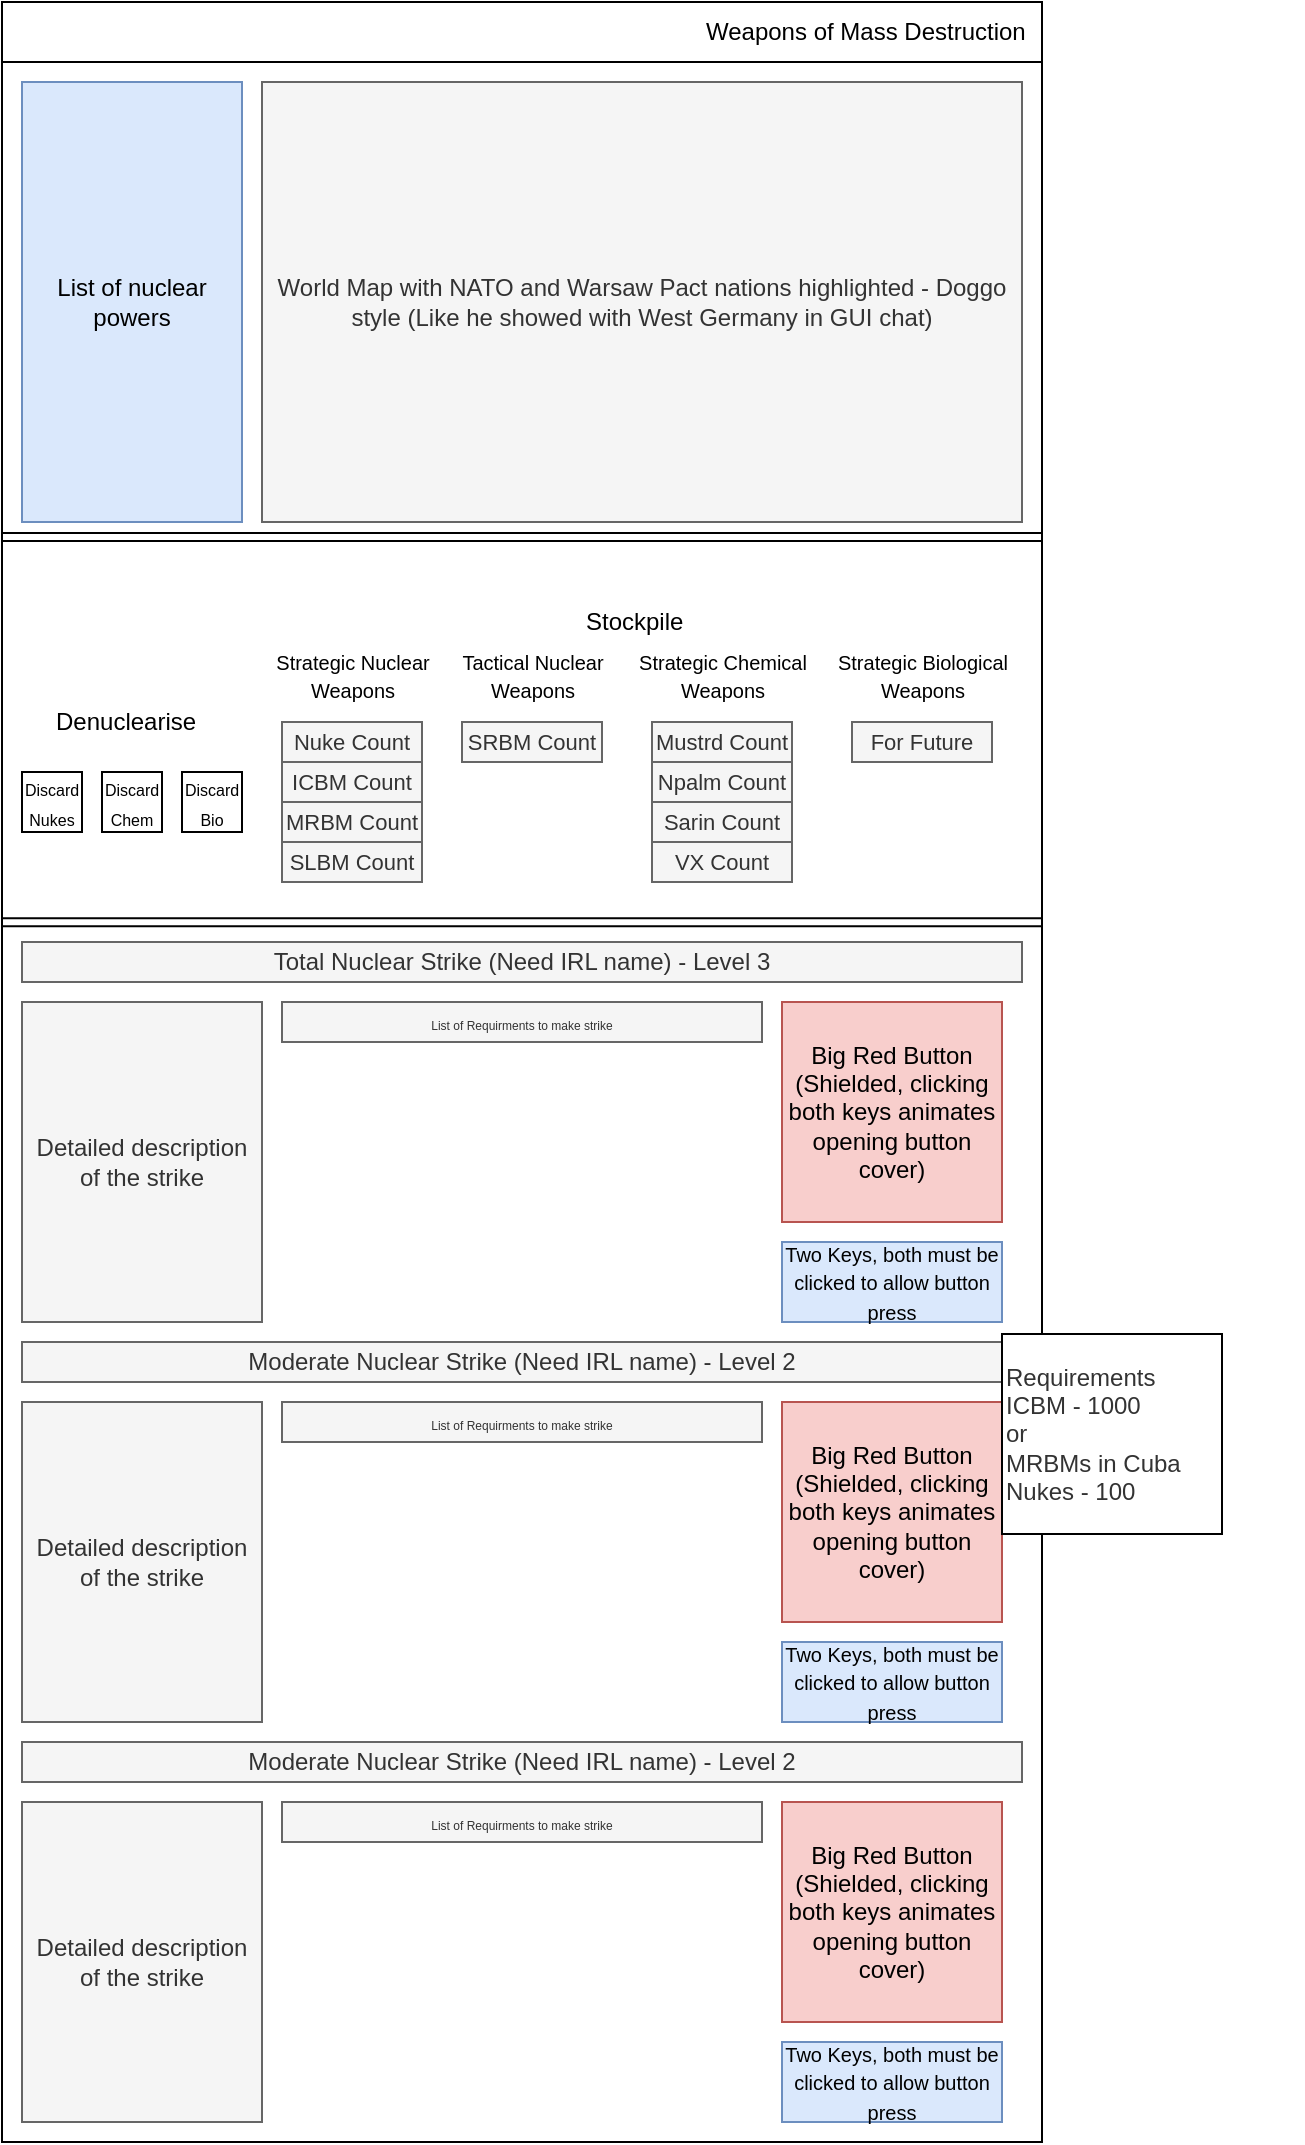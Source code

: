 <mxfile version="10.9.5" type="device"><diagram id="F1oRkm6BiKVAO_J--TlE" name="Page-1"><mxGraphModel dx="1401" dy="564" grid="1" gridSize="10" guides="1" tooltips="1" connect="1" arrows="1" fold="1" page="1" pageScale="1" pageWidth="827" pageHeight="1169" math="0" shadow="0"><root><mxCell id="0"/><mxCell id="1" parent="0"/><mxCell id="HiSeu0GM4SqEg35PEY9b-1" value="" style="rounded=0;whiteSpace=wrap;html=1;" vertex="1" parent="1"><mxGeometry width="520" height="1070" as="geometry"/></mxCell><mxCell id="HiSeu0GM4SqEg35PEY9b-2" value="World Map with NATO and Warsaw Pact nations highlighted - Doggo style (Like he showed with West Germany in GUI chat)" style="rounded=0;whiteSpace=wrap;html=1;fillColor=#f5f5f5;strokeColor=#666666;fontColor=#333333;" vertex="1" parent="1"><mxGeometry x="130" y="40" width="380" height="220" as="geometry"/></mxCell><mxCell id="HiSeu0GM4SqEg35PEY9b-3" value="&lt;font color=&quot;#000000&quot;&gt;List of nuclear powers&lt;/font&gt;" style="rounded=0;whiteSpace=wrap;html=1;fillColor=#dae8fc;strokeColor=#6c8ebf;" vertex="1" parent="1"><mxGeometry x="10" y="40" width="110" height="220" as="geometry"/></mxCell><mxCell id="HiSeu0GM4SqEg35PEY9b-5" value="" style="rounded=0;whiteSpace=wrap;html=1;" vertex="1" parent="1"><mxGeometry width="520" height="30" as="geometry"/></mxCell><mxCell id="HiSeu0GM4SqEg35PEY9b-6" value="Weapons of Mass Destruction" style="text;html=1;resizable=0;points=[];autosize=1;align=left;verticalAlign=top;spacingTop=-4;" vertex="1" parent="1"><mxGeometry x="350" y="5" width="180" height="20" as="geometry"/></mxCell><mxCell id="HiSeu0GM4SqEg35PEY9b-13" value="" style="shape=link;html=1;exitX=0;exitY=0.25;exitDx=0;exitDy=0;entryX=1;entryY=0.25;entryDx=0;entryDy=0;" edge="1" parent="1" source="HiSeu0GM4SqEg35PEY9b-1" target="HiSeu0GM4SqEg35PEY9b-1"><mxGeometry width="50" height="50" relative="1" as="geometry"><mxPoint x="40" y="350" as="sourcePoint"/><mxPoint x="90" y="300" as="targetPoint"/></mxGeometry></mxCell><mxCell id="HiSeu0GM4SqEg35PEY9b-15" value="Stockpile" style="text;html=1;resizable=0;points=[];autosize=1;align=left;verticalAlign=top;spacingTop=-4;" vertex="1" parent="1"><mxGeometry x="290" y="300" width="60" height="20" as="geometry"/></mxCell><mxCell id="HiSeu0GM4SqEg35PEY9b-18" value="&lt;font style=&quot;font-size: 10px&quot;&gt;Strategic Nuclear&lt;br&gt;Weapons&lt;/font&gt;" style="text;html=1;resizable=0;points=[];autosize=1;align=center;verticalAlign=top;spacingTop=-4;" vertex="1" parent="1"><mxGeometry x="130" y="320" width="90" height="30" as="geometry"/></mxCell><mxCell id="HiSeu0GM4SqEg35PEY9b-19" value="&lt;font style=&quot;font-size: 10px&quot;&gt;Tactical Nuclear&lt;br&gt;Weapons&lt;/font&gt;" style="text;html=1;resizable=0;points=[];autosize=1;align=center;verticalAlign=top;spacingTop=-4;" vertex="1" parent="1"><mxGeometry x="220" y="320" width="90" height="30" as="geometry"/></mxCell><mxCell id="HiSeu0GM4SqEg35PEY9b-20" value="&lt;font style=&quot;font-size: 10px&quot;&gt;Strategic Chemical&lt;br&gt;Weapons&lt;/font&gt;" style="text;html=1;resizable=0;points=[];autosize=1;align=center;verticalAlign=top;spacingTop=-4;" vertex="1" parent="1"><mxGeometry x="310" y="320" width="100" height="30" as="geometry"/></mxCell><mxCell id="HiSeu0GM4SqEg35PEY9b-21" value="&lt;font style=&quot;font-size: 10px&quot;&gt;Strategic Biological&lt;br&gt;Weapons&lt;/font&gt;" style="text;html=1;resizable=0;points=[];autosize=1;align=center;verticalAlign=top;spacingTop=-4;" vertex="1" parent="1"><mxGeometry x="410" y="320" width="100" height="30" as="geometry"/></mxCell><mxCell id="HiSeu0GM4SqEg35PEY9b-22" value="&lt;font style=&quot;font-size: 11px&quot;&gt;Nuke Count&lt;/font&gt;" style="rounded=0;whiteSpace=wrap;html=1;fillColor=#f5f5f5;strokeColor=#666666;fontColor=#333333;" vertex="1" parent="1"><mxGeometry x="140" y="360" width="70" height="20" as="geometry"/></mxCell><mxCell id="HiSeu0GM4SqEg35PEY9b-23" value="&lt;font style=&quot;font-size: 11px&quot;&gt;ICBM Count&lt;/font&gt;" style="rounded=0;whiteSpace=wrap;html=1;fillColor=#f5f5f5;strokeColor=#666666;fontColor=#333333;" vertex="1" parent="1"><mxGeometry x="140" y="380" width="70" height="20" as="geometry"/></mxCell><mxCell id="HiSeu0GM4SqEg35PEY9b-24" value="&lt;font style=&quot;font-size: 11px&quot;&gt;MRBM Count&lt;/font&gt;" style="rounded=0;whiteSpace=wrap;html=1;fillColor=#f5f5f5;strokeColor=#666666;fontColor=#333333;" vertex="1" parent="1"><mxGeometry x="140" y="400" width="70" height="20" as="geometry"/></mxCell><mxCell id="HiSeu0GM4SqEg35PEY9b-25" value="&lt;font style=&quot;font-size: 11px&quot;&gt;SLBM Count&lt;/font&gt;" style="rounded=0;whiteSpace=wrap;html=1;fillColor=#f5f5f5;strokeColor=#666666;fontColor=#333333;" vertex="1" parent="1"><mxGeometry x="140" y="420" width="70" height="20" as="geometry"/></mxCell><mxCell id="HiSeu0GM4SqEg35PEY9b-26" value="&lt;font style=&quot;font-size: 11px&quot;&gt;SRBM Count&lt;/font&gt;" style="rounded=0;whiteSpace=wrap;html=1;fillColor=#f5f5f5;strokeColor=#666666;fontColor=#333333;" vertex="1" parent="1"><mxGeometry x="230" y="360" width="70" height="20" as="geometry"/></mxCell><mxCell id="HiSeu0GM4SqEg35PEY9b-27" value="&lt;font style=&quot;font-size: 11px&quot;&gt;Mustrd Count&lt;/font&gt;" style="rounded=0;whiteSpace=wrap;html=1;fillColor=#f5f5f5;strokeColor=#666666;fontColor=#333333;" vertex="1" parent="1"><mxGeometry x="325" y="360" width="70" height="20" as="geometry"/></mxCell><mxCell id="HiSeu0GM4SqEg35PEY9b-28" value="&lt;font style=&quot;font-size: 11px&quot;&gt;Npalm Count&lt;/font&gt;" style="rounded=0;whiteSpace=wrap;html=1;fillColor=#f5f5f5;strokeColor=#666666;fontColor=#333333;" vertex="1" parent="1"><mxGeometry x="325" y="380" width="70" height="20" as="geometry"/></mxCell><mxCell id="HiSeu0GM4SqEg35PEY9b-29" value="&lt;font style=&quot;font-size: 11px&quot;&gt;Sarin Count&lt;/font&gt;" style="rounded=0;whiteSpace=wrap;html=1;fillColor=#f5f5f5;strokeColor=#666666;fontColor=#333333;" vertex="1" parent="1"><mxGeometry x="325" y="400" width="70" height="20" as="geometry"/></mxCell><mxCell id="HiSeu0GM4SqEg35PEY9b-30" value="&lt;font style=&quot;font-size: 11px&quot;&gt;VX Count&lt;/font&gt;" style="rounded=0;whiteSpace=wrap;html=1;fillColor=#f5f5f5;strokeColor=#666666;fontColor=#333333;" vertex="1" parent="1"><mxGeometry x="325" y="420" width="70" height="20" as="geometry"/></mxCell><mxCell id="HiSeu0GM4SqEg35PEY9b-31" value="&lt;font style=&quot;font-size: 11px&quot;&gt;For Future&lt;/font&gt;" style="rounded=0;whiteSpace=wrap;html=1;fillColor=#f5f5f5;strokeColor=#666666;fontColor=#333333;" vertex="1" parent="1"><mxGeometry x="425" y="360" width="70" height="20" as="geometry"/></mxCell><mxCell id="HiSeu0GM4SqEg35PEY9b-38" value="&lt;font style=&quot;font-size: 8px&quot;&gt;Discard Nukes&lt;/font&gt;" style="whiteSpace=wrap;html=1;aspect=fixed;" vertex="1" parent="1"><mxGeometry x="10" y="385" width="30" height="30" as="geometry"/></mxCell><mxCell id="HiSeu0GM4SqEg35PEY9b-39" value="&lt;font style=&quot;font-size: 8px&quot;&gt;Discard Chem&lt;/font&gt;" style="whiteSpace=wrap;html=1;aspect=fixed;" vertex="1" parent="1"><mxGeometry x="50" y="385" width="30" height="30" as="geometry"/></mxCell><mxCell id="HiSeu0GM4SqEg35PEY9b-40" value="&lt;font style=&quot;font-size: 8px&quot;&gt;Discard Bio&lt;/font&gt;" style="whiteSpace=wrap;html=1;aspect=fixed;" vertex="1" parent="1"><mxGeometry x="90" y="385" width="30" height="30" as="geometry"/></mxCell><mxCell id="HiSeu0GM4SqEg35PEY9b-43" value="Denuclearise" style="text;html=1;resizable=0;points=[];autosize=1;align=left;verticalAlign=top;spacingTop=-4;" vertex="1" parent="1"><mxGeometry x="25" y="350" width="90" height="20" as="geometry"/></mxCell><mxCell id="HiSeu0GM4SqEg35PEY9b-45" value="" style="shape=link;html=1;exitX=0;exitY=0.25;exitDx=0;exitDy=0;entryX=1;entryY=0.25;entryDx=0;entryDy=0;" edge="1" parent="1"><mxGeometry width="50" height="50" relative="1" as="geometry"><mxPoint x="-0.047" y="460.116" as="sourcePoint"/><mxPoint x="519.953" y="460.116" as="targetPoint"/></mxGeometry></mxCell><mxCell id="HiSeu0GM4SqEg35PEY9b-50" value="Total Nuclear Strike (Need IRL name) - Level 3" style="rounded=0;whiteSpace=wrap;html=1;fillColor=#f5f5f5;strokeColor=#666666;fontColor=#333333;" vertex="1" parent="1"><mxGeometry x="10" y="470" width="500" height="20" as="geometry"/></mxCell><mxCell id="HiSeu0GM4SqEg35PEY9b-51" value="Moderate Nuclear Strike (Need IRL name) - Level 2" style="rounded=0;whiteSpace=wrap;html=1;fillColor=#f5f5f5;strokeColor=#666666;fontColor=#333333;" vertex="1" parent="1"><mxGeometry x="10" y="670" width="500" height="20" as="geometry"/></mxCell><mxCell id="HiSeu0GM4SqEg35PEY9b-52" value="Moderate Nuclear Strike (Need IRL name) - Level 2" style="rounded=0;whiteSpace=wrap;html=1;fillColor=#f5f5f5;strokeColor=#666666;fontColor=#333333;" vertex="1" parent="1"><mxGeometry x="10" y="870" width="500" height="20" as="geometry"/></mxCell><mxCell id="HiSeu0GM4SqEg35PEY9b-53" value="&lt;font color=&quot;#000000&quot;&gt;Big Red Button&lt;br&gt;(Shielded, clicking both keys animates opening button cover)&lt;br&gt;&lt;/font&gt;" style="whiteSpace=wrap;html=1;aspect=fixed;fillColor=#f8cecc;strokeColor=#b85450;" vertex="1" parent="1"><mxGeometry x="390" y="500" width="110" height="110" as="geometry"/></mxCell><mxCell id="HiSeu0GM4SqEg35PEY9b-54" value="&lt;font color=&quot;#000000&quot; style=&quot;font-size: 10px&quot;&gt;Two Keys, both must be clicked to allow button press&lt;/font&gt;" style="rounded=0;whiteSpace=wrap;html=1;fillColor=#dae8fc;strokeColor=#6c8ebf;" vertex="1" parent="1"><mxGeometry x="390" y="620" width="110" height="40" as="geometry"/></mxCell><mxCell id="HiSeu0GM4SqEg35PEY9b-55" value="Detailed description of the strike" style="rounded=0;whiteSpace=wrap;html=1;fillColor=#f5f5f5;strokeColor=#666666;fontColor=#333333;" vertex="1" parent="1"><mxGeometry x="10" y="500" width="120" height="160" as="geometry"/></mxCell><mxCell id="HiSeu0GM4SqEg35PEY9b-56" value="&lt;font style=&quot;font-size: 6px&quot;&gt;List of Requirments to make strike&lt;/font&gt;" style="rounded=0;whiteSpace=wrap;html=1;fillColor=#f5f5f5;strokeColor=#666666;fontColor=#333333;" vertex="1" parent="1"><mxGeometry x="140" y="500" width="240" height="20" as="geometry"/></mxCell><mxCell id="HiSeu0GM4SqEg35PEY9b-67" value="&lt;ul&gt;&lt;li&gt;1000 ICBM or MRBMs in Cuba&lt;/li&gt;&lt;li&gt;1000 Nukes&lt;/li&gt;&lt;li&gt;25 Missile Silos&lt;/li&gt;&lt;/ul&gt;" style="text;html=1;resizable=0;points=[];autosize=1;align=left;verticalAlign=top;spacingTop=-4;fontColor=#FFFFFF;" vertex="1" parent="1"><mxGeometry x="120" y="520" width="220" height="70" as="geometry"/></mxCell><mxCell id="HiSeu0GM4SqEg35PEY9b-68" value="&lt;font color=&quot;#000000&quot; style=&quot;font-size: 10px&quot;&gt;Two Keys, both must be clicked to allow button press&lt;/font&gt;" style="rounded=0;whiteSpace=wrap;html=1;fillColor=#dae8fc;strokeColor=#6c8ebf;" vertex="1" parent="1"><mxGeometry x="390" y="820" width="110" height="40" as="geometry"/></mxCell><mxCell id="HiSeu0GM4SqEg35PEY9b-69" value="&lt;font color=&quot;#000000&quot;&gt;Big Red Button&lt;br&gt;(Shielded, clicking both keys animates opening button cover)&lt;br&gt;&lt;/font&gt;" style="whiteSpace=wrap;html=1;aspect=fixed;fillColor=#f8cecc;strokeColor=#b85450;" vertex="1" parent="1"><mxGeometry x="390" y="700" width="110" height="110" as="geometry"/></mxCell><mxCell id="HiSeu0GM4SqEg35PEY9b-70" value="Detailed description of the strike" style="rounded=0;whiteSpace=wrap;html=1;fillColor=#f5f5f5;strokeColor=#666666;fontColor=#333333;" vertex="1" parent="1"><mxGeometry x="10" y="700" width="120" height="160" as="geometry"/></mxCell><mxCell id="HiSeu0GM4SqEg35PEY9b-72" value="&lt;font color=&quot;#000000&quot; style=&quot;font-size: 10px&quot;&gt;Two Keys, both must be clicked to allow button press&lt;/font&gt;" style="rounded=0;whiteSpace=wrap;html=1;fillColor=#dae8fc;strokeColor=#6c8ebf;" vertex="1" parent="1"><mxGeometry x="390" y="1020" width="110" height="40" as="geometry"/></mxCell><mxCell id="HiSeu0GM4SqEg35PEY9b-73" value="&lt;font color=&quot;#000000&quot;&gt;Big Red Button&lt;br&gt;(Shielded, clicking both keys animates opening button cover)&lt;br&gt;&lt;/font&gt;" style="whiteSpace=wrap;html=1;aspect=fixed;fillColor=#f8cecc;strokeColor=#b85450;" vertex="1" parent="1"><mxGeometry x="390" y="900" width="110" height="110" as="geometry"/></mxCell><mxCell id="HiSeu0GM4SqEg35PEY9b-74" value="Detailed description of the strike" style="rounded=0;whiteSpace=wrap;html=1;fillColor=#f5f5f5;strokeColor=#666666;fontColor=#333333;" vertex="1" parent="1"><mxGeometry x="10" y="900" width="120" height="160" as="geometry"/></mxCell><mxCell id="HiSeu0GM4SqEg35PEY9b-75" value="&lt;font style=&quot;font-size: 6px&quot;&gt;List of Requirments to make strike&lt;/font&gt;" style="rounded=0;whiteSpace=wrap;html=1;fillColor=#f5f5f5;strokeColor=#666666;fontColor=#333333;" vertex="1" parent="1"><mxGeometry x="140" y="700" width="240" height="20" as="geometry"/></mxCell><mxCell id="HiSeu0GM4SqEg35PEY9b-76" value="&lt;font style=&quot;font-size: 6px&quot;&gt;List of Requirments to make strike&lt;/font&gt;" style="rounded=0;whiteSpace=wrap;html=1;fillColor=#f5f5f5;strokeColor=#666666;fontColor=#333333;" vertex="1" parent="1"><mxGeometry x="140" y="900" width="240" height="20" as="geometry"/></mxCell><mxCell id="HiSeu0GM4SqEg35PEY9b-77" value="&lt;div&gt;&lt;font color=&quot;#333333&quot;&gt;Requirements&lt;/font&gt;&lt;/div&gt;&lt;span style=&quot;color: rgb(51 , 51 , 51) ; white-space: normal&quot;&gt;ICBM - 1000&lt;/span&gt;&lt;br style=&quot;color: rgb(51 , 51 , 51) ; white-space: normal&quot;&gt;&lt;span style=&quot;color: rgb(51 , 51 , 51) ; white-space: normal&quot;&gt;or&lt;/span&gt;&lt;br style=&quot;color: rgb(51 , 51 , 51) ; white-space: normal&quot;&gt;&lt;span style=&quot;color: rgb(51 , 51 , 51) ; white-space: normal&quot;&gt;MRBMs in Cuba&lt;/span&gt;&lt;br style=&quot;color: rgb(51 , 51 , 51) ; white-space: normal&quot;&gt;&lt;span style=&quot;color: rgb(51 , 51 , 51) ; white-space: normal&quot;&gt;Nukes - 100&lt;/span&gt;" style="rounded=0;whiteSpace=wrap;html=1;labelBackgroundColor=#ffffff;fontColor=#FFFFFF;align=left;" vertex="1" parent="1"><mxGeometry x="500" y="666" width="110" height="100" as="geometry"/></mxCell><mxCell id="HiSeu0GM4SqEg35PEY9b-78" value="" style="shape=image;html=1;verticalAlign=top;verticalLabelPosition=bottom;labelBackgroundColor=#ffffff;imageAspect=0;aspect=fixed;image=https://cdn1.iconfinder.com/data/icons/CrystalClear/22x22/actions/14_select.png;fontColor=#FFFFFF;" vertex="1" parent="1"><mxGeometry x="480" y="640" width="46" height="46" as="geometry"/></mxCell><mxCell id="HiSeu0GM4SqEg35PEY9b-79" value="&lt;font style=&quot;font-size: 30px&quot;&gt;Tooltip&lt;/font&gt;" style="text;html=1;resizable=0;points=[];autosize=1;align=left;verticalAlign=top;spacingTop=-4;fontColor=#FFFFFF;" vertex="1" parent="1"><mxGeometry x="550" y="630" width="100" height="20" as="geometry"/></mxCell></root></mxGraphModel></diagram></mxfile>
